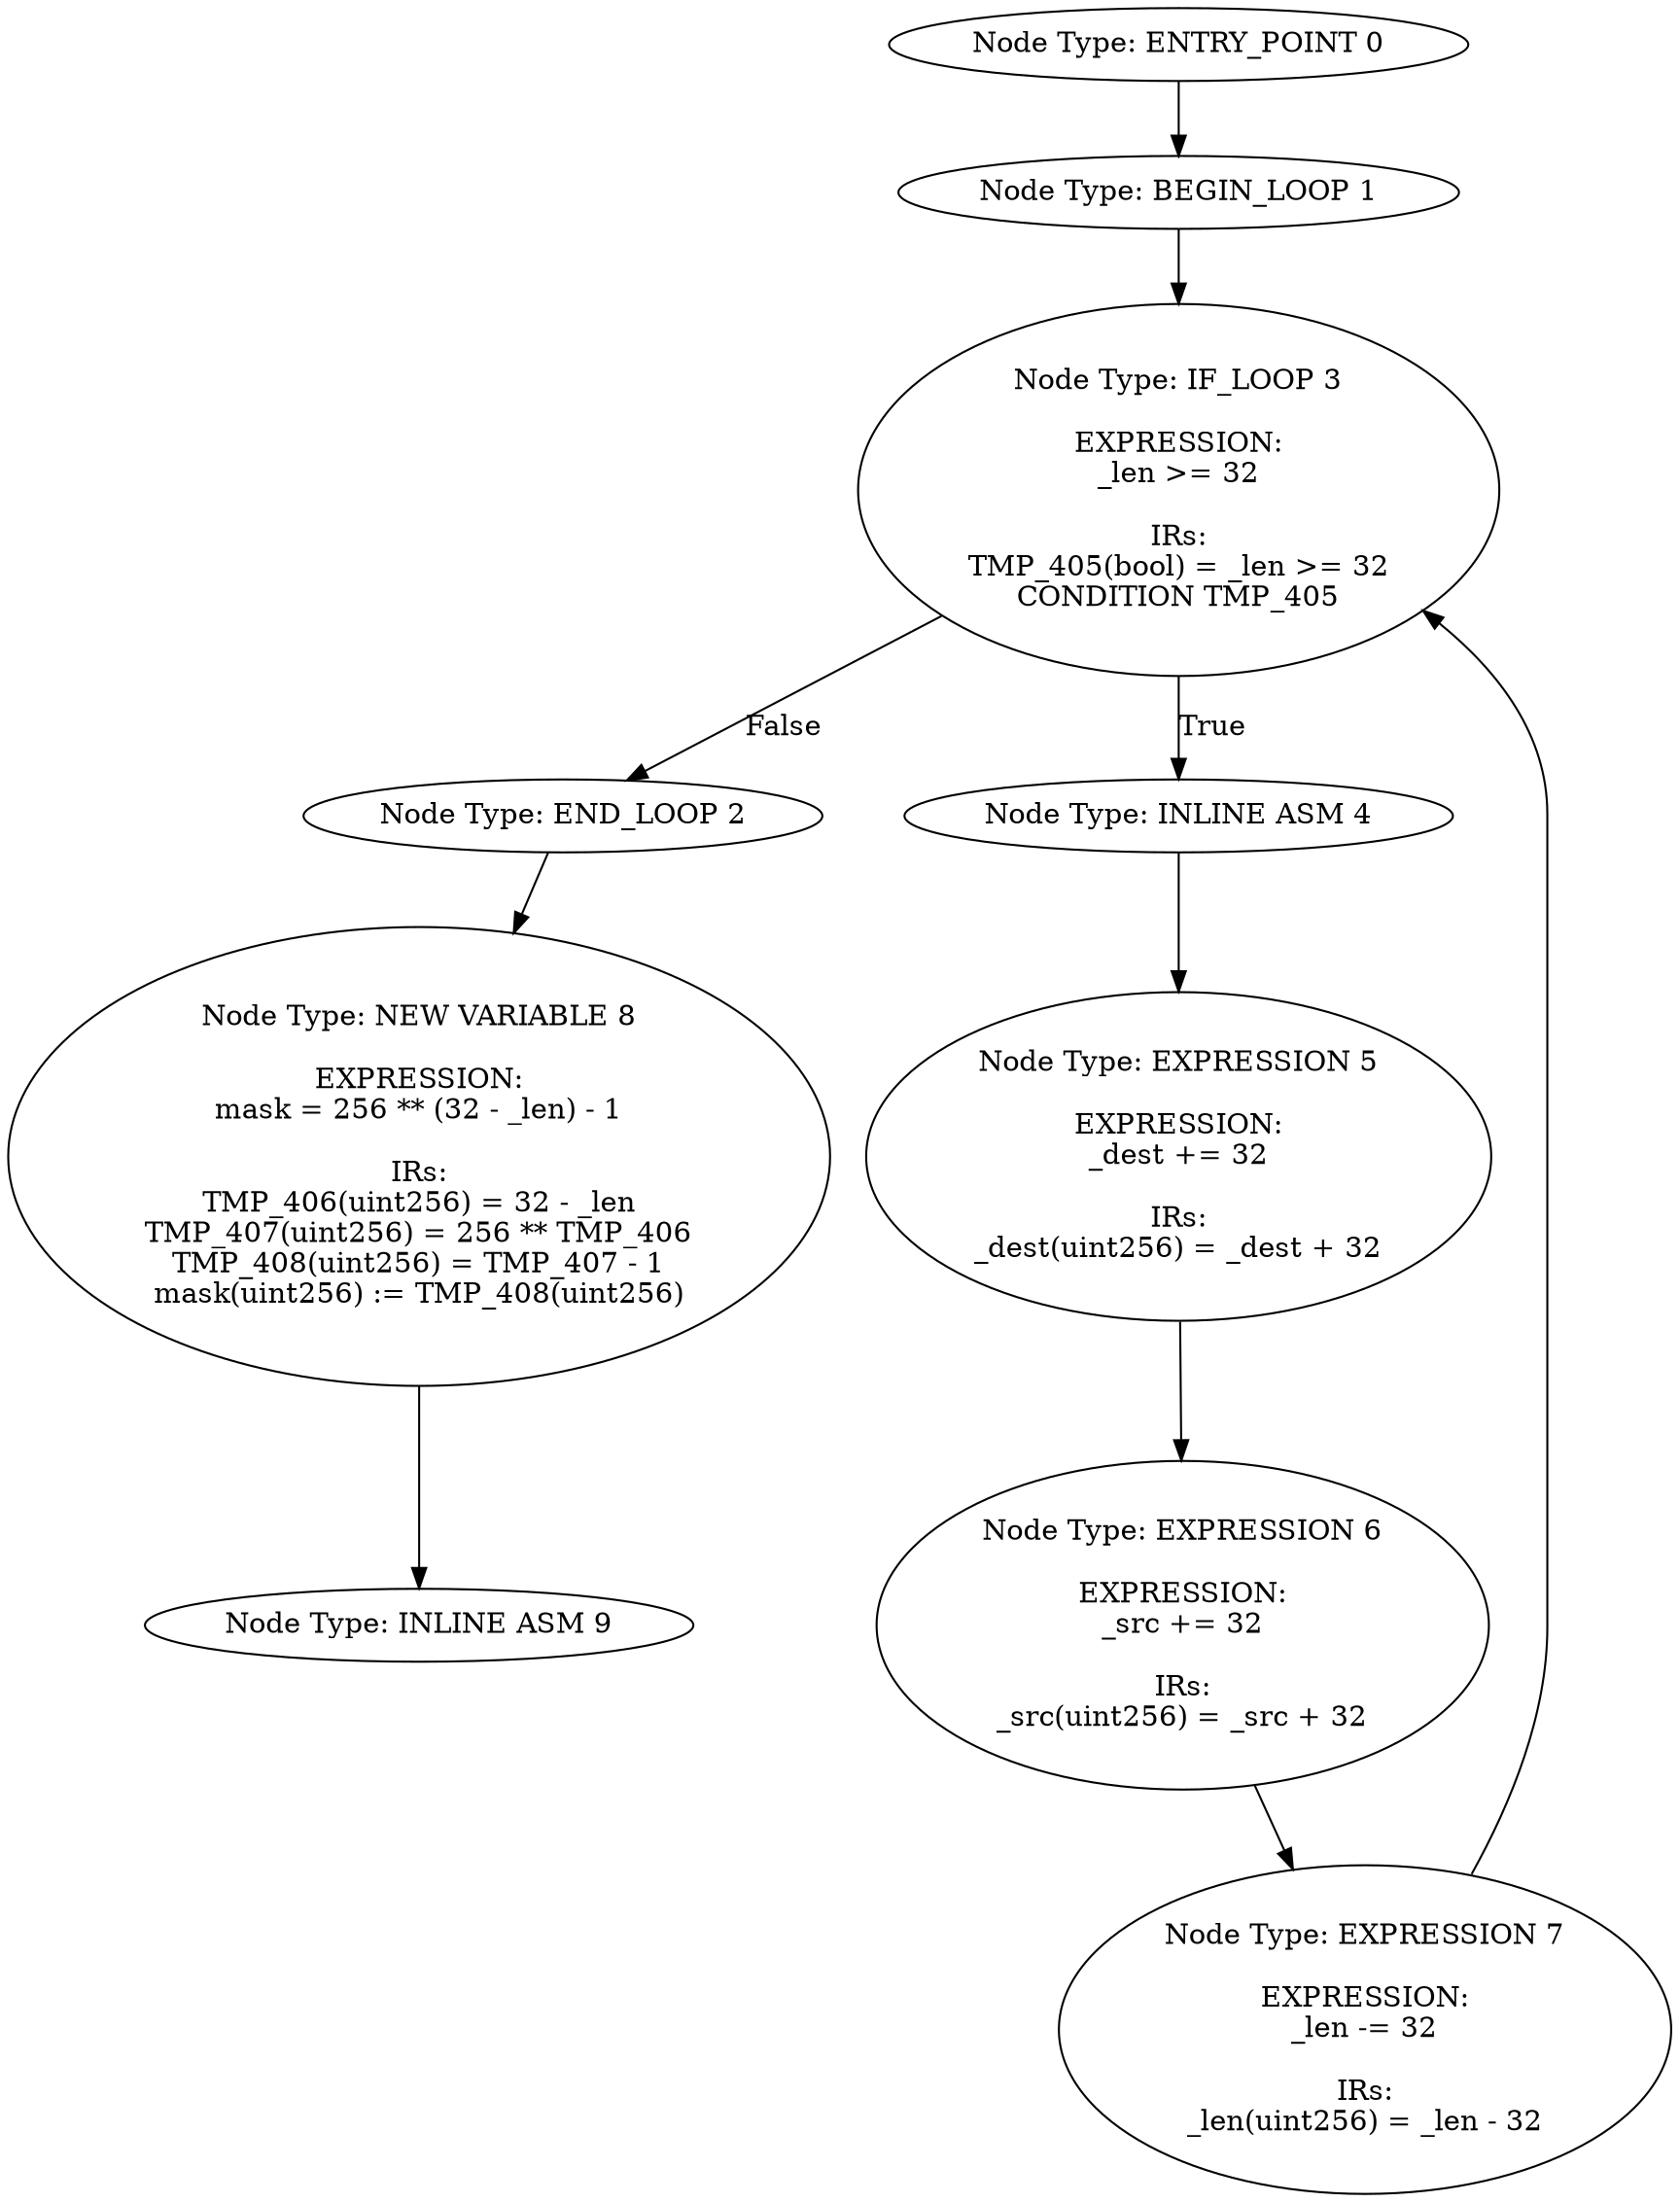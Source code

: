 digraph{
0[label="Node Type: ENTRY_POINT 0
"];
0->1;
1[label="Node Type: BEGIN_LOOP 1
"];
1->3;
2[label="Node Type: END_LOOP 2
"];
2->8;
3[label="Node Type: IF_LOOP 3

EXPRESSION:
_len >= 32

IRs:
TMP_405(bool) = _len >= 32
CONDITION TMP_405"];
3->4[label="True"];
3->2[label="False"];
4[label="Node Type: INLINE ASM 4
"];
4->5;
5[label="Node Type: EXPRESSION 5

EXPRESSION:
_dest += 32

IRs:
_dest(uint256) = _dest + 32"];
5->6;
6[label="Node Type: EXPRESSION 6

EXPRESSION:
_src += 32

IRs:
_src(uint256) = _src + 32"];
6->7;
7[label="Node Type: EXPRESSION 7

EXPRESSION:
_len -= 32

IRs:
_len(uint256) = _len - 32"];
7->3;
8[label="Node Type: NEW VARIABLE 8

EXPRESSION:
mask = 256 ** (32 - _len) - 1

IRs:
TMP_406(uint256) = 32 - _len
TMP_407(uint256) = 256 ** TMP_406
TMP_408(uint256) = TMP_407 - 1
mask(uint256) := TMP_408(uint256)"];
8->9;
9[label="Node Type: INLINE ASM 9
"];
}
